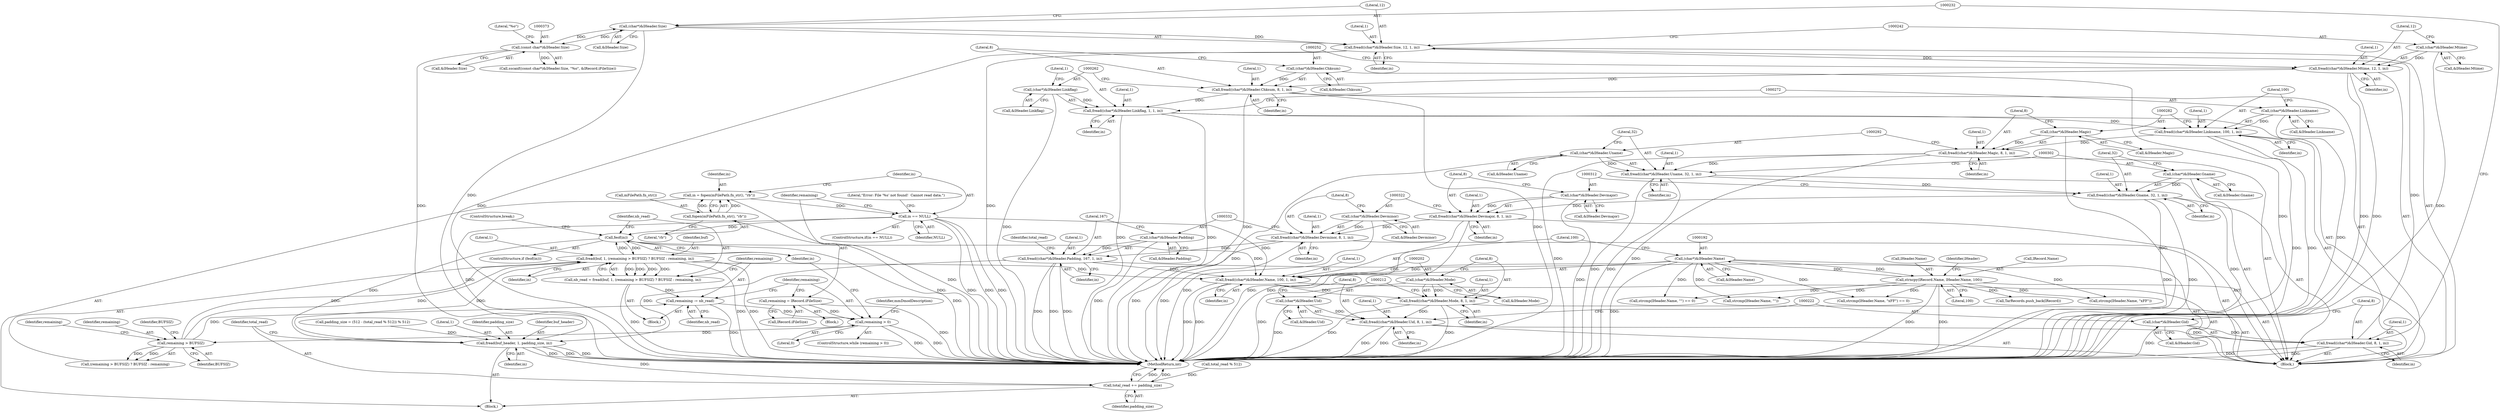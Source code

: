 digraph "0_savannah_40cc957f52e772f45125126439ba9333cf2d2998_0@API" {
"1000230" [label="(Call,fread((char*)&lHeader.Size, 12, 1, in))"];
"1000231" [label="(Call,(char*)&lHeader.Size)"];
"1000372" [label="(Call,(const char*)&lHeader.Size)"];
"1000220" [label="(Call,fread((char*)&lHeader.Gid, 8, 1, in))"];
"1000221" [label="(Call,(char*)&lHeader.Gid)"];
"1000210" [label="(Call,fread((char*)&lHeader.Uid, 8, 1, in))"];
"1000211" [label="(Call,(char*)&lHeader.Uid)"];
"1000200" [label="(Call,fread((char*)&lHeader.Mode, 8, 1, in))"];
"1000201" [label="(Call,(char*)&lHeader.Mode)"];
"1000190" [label="(Call,fread((char*)&lHeader.Name, 100, 1, in))"];
"1000191" [label="(Call,(char*)&lHeader.Name)"];
"1000354" [label="(Call,strncpy(lRecord.Name, lHeader.Name, 100))"];
"1000330" [label="(Call,fread((char*)&lHeader.Padding, 167, 1, in))"];
"1000331" [label="(Call,(char*)&lHeader.Padding)"];
"1000320" [label="(Call,fread((char*)&lHeader.Devminor, 8, 1, in))"];
"1000321" [label="(Call,(char*)&lHeader.Devminor)"];
"1000310" [label="(Call,fread((char*)&lHeader.Devmajor, 8, 1, in))"];
"1000311" [label="(Call,(char*)&lHeader.Devmajor)"];
"1000300" [label="(Call,fread((char*)&lHeader.Gname, 32, 1, in))"];
"1000301" [label="(Call,(char*)&lHeader.Gname)"];
"1000290" [label="(Call,fread((char*)&lHeader.Uname, 32, 1, in))"];
"1000291" [label="(Call,(char*)&lHeader.Uname)"];
"1000280" [label="(Call,fread((char*)&lHeader.Magic, 8, 1, in))"];
"1000281" [label="(Call,(char*)&lHeader.Magic)"];
"1000270" [label="(Call,fread((char*)&lHeader.Linkname, 100, 1, in))"];
"1000271" [label="(Call,(char*)&lHeader.Linkname)"];
"1000260" [label="(Call,fread((char*)&lHeader.Linkflag, 1, 1, in))"];
"1000261" [label="(Call,(char*)&lHeader.Linkflag)"];
"1000250" [label="(Call,fread((char*)&lHeader.Chksum, 8, 1, in))"];
"1000251" [label="(Call,(char*)&lHeader.Chksum)"];
"1000240" [label="(Call,fread((char*)&lHeader.Mtime, 12, 1, in))"];
"1000241" [label="(Call,(char*)&lHeader.Mtime)"];
"1000230" [label="(Call,fread((char*)&lHeader.Size, 12, 1, in))"];
"1000118" [label="(Call,in == NULL)"];
"1000112" [label="(Call,in = fopen(mFilePath.fn_str(), \"rb\"))"];
"1000114" [label="(Call,fopen(mFilePath.fn_str(), \"rb\"))"];
"1000149" [label="(Call,fread(buf, 1, (remaining > BUFSIZ) ? BUFSIZ : remaining, in))"];
"1000153" [label="(Call,remaining > BUFSIZ)"];
"1000138" [label="(Call,remaining > 0)"];
"1000159" [label="(Call,remaining -= nb_read)"];
"1000147" [label="(Call,nb_read = fread(buf, 1, (remaining > BUFSIZ) ? BUFSIZ : remaining, in))"];
"1000131" [label="(Call,remaining = lRecord.iFileSize)"];
"1000143" [label="(Call,feof(in))"];
"1000435" [label="(Call,fread(buf_header, 1, padding_size, in))"];
"1000440" [label="(Call,total_read += padding_size)"];
"1000431" [label="(Call,total_read % 512)"];
"1000443" [label="(MethodReturn,int)"];
"1000438" [label="(Identifier,padding_size)"];
"1000435" [label="(Call,fread(buf_header, 1, padding_size, in))"];
"1000281" [label="(Call,(char*)&lHeader.Magic)"];
"1000113" [label="(Identifier,in)"];
"1000270" [label="(Call,fread((char*)&lHeader.Linkname, 100, 1, in))"];
"1000132" [label="(Identifier,remaining)"];
"1000103" [label="(Block,)"];
"1000268" [label="(Literal,1)"];
"1000251" [label="(Call,(char*)&lHeader.Chksum)"];
"1000248" [label="(Literal,1)"];
"1000219" [label="(Identifier,in)"];
"1000271" [label="(Call,(char*)&lHeader.Linkname)"];
"1000116" [label="(Literal,\"rb\")"];
"1000378" [label="(Literal,\"%o\")"];
"1000198" [label="(Literal,1)"];
"1000131" [label="(Call,remaining = lRecord.iFileSize)"];
"1000137" [label="(ControlStructure,while (remaining > 0))"];
"1000423" [label="(Call,TarRecords.push_back(lRecord))"];
"1000263" [label="(Call,&lHeader.Linkflag)"];
"1000260" [label="(Call,fread((char*)&lHeader.Linkflag, 1, 1, in))"];
"1000150" [label="(Identifier,buf)"];
"1000280" [label="(Call,fread((char*)&lHeader.Magic, 8, 1, in))"];
"1000436" [label="(Identifier,buf_header)"];
"1000253" [label="(Call,&lHeader.Chksum)"];
"1000355" [label="(Call,lRecord.Name)"];
"1000311" [label="(Call,(char*)&lHeader.Devmajor)"];
"1000321" [label="(Call,(char*)&lHeader.Devminor)"];
"1000154" [label="(Identifier,remaining)"];
"1000320" [label="(Call,fread((char*)&lHeader.Devminor, 8, 1, in))"];
"1000152" [label="(Call,(remaining > BUFSIZ) ? BUFSIZ : remaining)"];
"1000361" [label="(Literal,100)"];
"1000243" [label="(Call,&lHeader.Mtime)"];
"1000240" [label="(Call,fread((char*)&lHeader.Mtime, 12, 1, in))"];
"1000309" [label="(Identifier,in)"];
"1000331" [label="(Call,(char*)&lHeader.Padding)"];
"1000207" [label="(Literal,8)"];
"1000279" [label="(Identifier,in)"];
"1000247" [label="(Literal,12)"];
"1000289" [label="(Identifier,in)"];
"1000193" [label="(Call,&lHeader.Name)"];
"1000151" [label="(Literal,1)"];
"1000313" [label="(Call,&lHeader.Devmajor)"];
"1000147" [label="(Call,nb_read = fread(buf, 1, (remaining > BUFSIZ) ? BUFSIZ : remaining, in))"];
"1000148" [label="(Identifier,nb_read)"];
"1000439" [label="(Identifier,in)"];
"1000442" [label="(Identifier,padding_size)"];
"1000372" [label="(Call,(const char*)&lHeader.Size)"];
"1000239" [label="(Identifier,in)"];
"1000319" [label="(Identifier,in)"];
"1000145" [label="(ControlStructure,break;)"];
"1000177" [label="(Block,)"];
"1000115" [label="(Call,mFilePath.fn_str())"];
"1000220" [label="(Call,fread((char*)&lHeader.Gid, 8, 1, in))"];
"1000161" [label="(Identifier,nb_read)"];
"1000156" [label="(Identifier,BUFSIZ)"];
"1000269" [label="(Identifier,in)"];
"1000227" [label="(Literal,8)"];
"1000273" [label="(Call,&lHeader.Linkname)"];
"1000133" [label="(Call,lRecord.iFileSize)"];
"1000149" [label="(Call,fread(buf, 1, (remaining > BUFSIZ) ? BUFSIZ : remaining, in))"];
"1000139" [label="(Identifier,remaining)"];
"1000267" [label="(Literal,1)"];
"1000338" [label="(Literal,1)"];
"1000374" [label="(Call,&lHeader.Size)"];
"1000155" [label="(Identifier,BUFSIZ)"];
"1000441" [label="(Identifier,total_read)"];
"1000203" [label="(Call,&lHeader.Mode)"];
"1000250" [label="(Call,fread((char*)&lHeader.Chksum, 8, 1, in))"];
"1000297" [label="(Literal,32)"];
"1000328" [label="(Literal,1)"];
"1000191" [label="(Call,(char*)&lHeader.Name)"];
"1000327" [label="(Literal,8)"];
"1000333" [label="(Call,&lHeader.Padding)"];
"1000278" [label="(Literal,1)"];
"1000440" [label="(Call,total_read += padding_size)"];
"1000318" [label="(Literal,1)"];
"1000153" [label="(Call,remaining > BUFSIZ)"];
"1000228" [label="(Literal,1)"];
"1000230" [label="(Call,fread((char*)&lHeader.Size, 12, 1, in))"];
"1000277" [label="(Literal,100)"];
"1000124" [label="(Literal,\"Error: File '%s' not found!  Cannot read data.\")"];
"1000233" [label="(Call,&lHeader.Size)"];
"1000158" [label="(Identifier,in)"];
"1000363" [label="(Call,strcmp(lHeader.Name, \"\xFF\") == 0)"];
"1000112" [label="(Call,in = fopen(mFilePath.fn_str(), \"rb\"))"];
"1000218" [label="(Literal,1)"];
"1000358" [label="(Call,lHeader.Name)"];
"1000221" [label="(Call,(char*)&lHeader.Gid)"];
"1000140" [label="(Literal,0)"];
"1000164" [label="(Identifier,mmDmodDescription)"];
"1000371" [label="(Call,sscanf((const char*)&lHeader.Size, \"%o\", &lRecord.iFileSize))"];
"1000129" [label="(Block,)"];
"1000308" [label="(Literal,1)"];
"1000238" [label="(Literal,1)"];
"1000118" [label="(Call,in == NULL)"];
"1000200" [label="(Call,fread((char*)&lHeader.Mode, 8, 1, in))"];
"1000209" [label="(Identifier,in)"];
"1000261" [label="(Call,(char*)&lHeader.Linkflag)"];
"1000197" [label="(Literal,100)"];
"1000307" [label="(Literal,32)"];
"1000249" [label="(Identifier,in)"];
"1000119" [label="(Identifier,in)"];
"1000144" [label="(Identifier,in)"];
"1000120" [label="(Identifier,NULL)"];
"1000117" [label="(ControlStructure,if(in == NULL))"];
"1000229" [label="(Identifier,in)"];
"1000426" [label="(Call,padding_size = (512 - (total_read % 512)) % 512)"];
"1000341" [label="(Identifier,total_read)"];
"1000143" [label="(Call,feof(in))"];
"1000300" [label="(Call,fread((char*)&lHeader.Gname, 32, 1, in))"];
"1000339" [label="(Identifier,in)"];
"1000389" [label="(Call,strcmp(lHeader.Name, \"\") == 0)"];
"1000293" [label="(Call,&lHeader.Uname)"];
"1000190" [label="(Call,fread((char*)&lHeader.Name, 100, 1, in))"];
"1000258" [label="(Literal,1)"];
"1000283" [label="(Call,&lHeader.Magic)"];
"1000160" [label="(Identifier,remaining)"];
"1000138" [label="(Call,remaining > 0)"];
"1000301" [label="(Call,(char*)&lHeader.Gname)"];
"1000241" [label="(Call,(char*)&lHeader.Mtime)"];
"1000223" [label="(Call,&lHeader.Gid)"];
"1000208" [label="(Literal,1)"];
"1000330" [label="(Call,fread((char*)&lHeader.Padding, 167, 1, in))"];
"1000354" [label="(Call,strncpy(lRecord.Name, lHeader.Name, 100))"];
"1000157" [label="(Identifier,remaining)"];
"1000211" [label="(Call,(char*)&lHeader.Uid)"];
"1000288" [label="(Literal,1)"];
"1000329" [label="(Identifier,in)"];
"1000317" [label="(Literal,8)"];
"1000290" [label="(Call,fread((char*)&lHeader.Uname, 32, 1, in))"];
"1000114" [label="(Call,fopen(mFilePath.fn_str(), \"rb\"))"];
"1000231" [label="(Call,(char*)&lHeader.Size)"];
"1000201" [label="(Call,(char*)&lHeader.Mode)"];
"1000291" [label="(Call,(char*)&lHeader.Uname)"];
"1000299" [label="(Identifier,in)"];
"1000310" [label="(Call,fread((char*)&lHeader.Devmajor, 8, 1, in))"];
"1000298" [label="(Literal,1)"];
"1000303" [label="(Call,&lHeader.Gname)"];
"1000259" [label="(Identifier,in)"];
"1000437" [label="(Literal,1)"];
"1000199" [label="(Identifier,in)"];
"1000323" [label="(Call,&lHeader.Devminor)"];
"1000390" [label="(Call,strcmp(lHeader.Name, \"\"))"];
"1000337" [label="(Literal,167)"];
"1000210" [label="(Call,fread((char*)&lHeader.Uid, 8, 1, in))"];
"1000237" [label="(Literal,12)"];
"1000159" [label="(Call,remaining -= nb_read)"];
"1000142" [label="(ControlStructure,if (feof(in)))"];
"1000217" [label="(Literal,8)"];
"1000213" [label="(Call,&lHeader.Uid)"];
"1000141" [label="(Block,)"];
"1000366" [label="(Identifier,lHeader)"];
"1000257" [label="(Literal,8)"];
"1000287" [label="(Literal,8)"];
"1000364" [label="(Call,strcmp(lHeader.Name, \"\xFF\"))"];
"1000230" -> "1000177"  [label="AST: "];
"1000230" -> "1000239"  [label="CFG: "];
"1000231" -> "1000230"  [label="AST: "];
"1000237" -> "1000230"  [label="AST: "];
"1000238" -> "1000230"  [label="AST: "];
"1000239" -> "1000230"  [label="AST: "];
"1000242" -> "1000230"  [label="CFG: "];
"1000230" -> "1000443"  [label="DDG: "];
"1000230" -> "1000443"  [label="DDG: "];
"1000231" -> "1000230"  [label="DDG: "];
"1000220" -> "1000230"  [label="DDG: "];
"1000230" -> "1000240"  [label="DDG: "];
"1000231" -> "1000233"  [label="CFG: "];
"1000232" -> "1000231"  [label="AST: "];
"1000233" -> "1000231"  [label="AST: "];
"1000237" -> "1000231"  [label="CFG: "];
"1000231" -> "1000443"  [label="DDG: "];
"1000372" -> "1000231"  [label="DDG: "];
"1000231" -> "1000372"  [label="DDG: "];
"1000372" -> "1000371"  [label="AST: "];
"1000372" -> "1000374"  [label="CFG: "];
"1000373" -> "1000372"  [label="AST: "];
"1000374" -> "1000372"  [label="AST: "];
"1000378" -> "1000372"  [label="CFG: "];
"1000372" -> "1000443"  [label="DDG: "];
"1000372" -> "1000371"  [label="DDG: "];
"1000220" -> "1000177"  [label="AST: "];
"1000220" -> "1000229"  [label="CFG: "];
"1000221" -> "1000220"  [label="AST: "];
"1000227" -> "1000220"  [label="AST: "];
"1000228" -> "1000220"  [label="AST: "];
"1000229" -> "1000220"  [label="AST: "];
"1000232" -> "1000220"  [label="CFG: "];
"1000220" -> "1000443"  [label="DDG: "];
"1000220" -> "1000443"  [label="DDG: "];
"1000221" -> "1000220"  [label="DDG: "];
"1000210" -> "1000220"  [label="DDG: "];
"1000221" -> "1000223"  [label="CFG: "];
"1000222" -> "1000221"  [label="AST: "];
"1000223" -> "1000221"  [label="AST: "];
"1000227" -> "1000221"  [label="CFG: "];
"1000221" -> "1000443"  [label="DDG: "];
"1000210" -> "1000177"  [label="AST: "];
"1000210" -> "1000219"  [label="CFG: "];
"1000211" -> "1000210"  [label="AST: "];
"1000217" -> "1000210"  [label="AST: "];
"1000218" -> "1000210"  [label="AST: "];
"1000219" -> "1000210"  [label="AST: "];
"1000222" -> "1000210"  [label="CFG: "];
"1000210" -> "1000443"  [label="DDG: "];
"1000210" -> "1000443"  [label="DDG: "];
"1000211" -> "1000210"  [label="DDG: "];
"1000200" -> "1000210"  [label="DDG: "];
"1000211" -> "1000213"  [label="CFG: "];
"1000212" -> "1000211"  [label="AST: "];
"1000213" -> "1000211"  [label="AST: "];
"1000217" -> "1000211"  [label="CFG: "];
"1000211" -> "1000443"  [label="DDG: "];
"1000200" -> "1000177"  [label="AST: "];
"1000200" -> "1000209"  [label="CFG: "];
"1000201" -> "1000200"  [label="AST: "];
"1000207" -> "1000200"  [label="AST: "];
"1000208" -> "1000200"  [label="AST: "];
"1000209" -> "1000200"  [label="AST: "];
"1000212" -> "1000200"  [label="CFG: "];
"1000200" -> "1000443"  [label="DDG: "];
"1000200" -> "1000443"  [label="DDG: "];
"1000201" -> "1000200"  [label="DDG: "];
"1000190" -> "1000200"  [label="DDG: "];
"1000201" -> "1000203"  [label="CFG: "];
"1000202" -> "1000201"  [label="AST: "];
"1000203" -> "1000201"  [label="AST: "];
"1000207" -> "1000201"  [label="CFG: "];
"1000201" -> "1000443"  [label="DDG: "];
"1000190" -> "1000177"  [label="AST: "];
"1000190" -> "1000199"  [label="CFG: "];
"1000191" -> "1000190"  [label="AST: "];
"1000197" -> "1000190"  [label="AST: "];
"1000198" -> "1000190"  [label="AST: "];
"1000199" -> "1000190"  [label="AST: "];
"1000202" -> "1000190"  [label="CFG: "];
"1000190" -> "1000443"  [label="DDG: "];
"1000190" -> "1000443"  [label="DDG: "];
"1000191" -> "1000190"  [label="DDG: "];
"1000330" -> "1000190"  [label="DDG: "];
"1000118" -> "1000190"  [label="DDG: "];
"1000149" -> "1000190"  [label="DDG: "];
"1000143" -> "1000190"  [label="DDG: "];
"1000191" -> "1000193"  [label="CFG: "];
"1000192" -> "1000191"  [label="AST: "];
"1000193" -> "1000191"  [label="AST: "];
"1000197" -> "1000191"  [label="CFG: "];
"1000191" -> "1000443"  [label="DDG: "];
"1000354" -> "1000191"  [label="DDG: "];
"1000191" -> "1000354"  [label="DDG: "];
"1000191" -> "1000363"  [label="DDG: "];
"1000191" -> "1000364"  [label="DDG: "];
"1000191" -> "1000389"  [label="DDG: "];
"1000191" -> "1000390"  [label="DDG: "];
"1000354" -> "1000177"  [label="AST: "];
"1000354" -> "1000361"  [label="CFG: "];
"1000355" -> "1000354"  [label="AST: "];
"1000358" -> "1000354"  [label="AST: "];
"1000361" -> "1000354"  [label="AST: "];
"1000366" -> "1000354"  [label="CFG: "];
"1000354" -> "1000443"  [label="DDG: "];
"1000354" -> "1000443"  [label="DDG: "];
"1000354" -> "1000363"  [label="DDG: "];
"1000354" -> "1000364"  [label="DDG: "];
"1000354" -> "1000389"  [label="DDG: "];
"1000354" -> "1000390"  [label="DDG: "];
"1000354" -> "1000423"  [label="DDG: "];
"1000330" -> "1000177"  [label="AST: "];
"1000330" -> "1000339"  [label="CFG: "];
"1000331" -> "1000330"  [label="AST: "];
"1000337" -> "1000330"  [label="AST: "];
"1000338" -> "1000330"  [label="AST: "];
"1000339" -> "1000330"  [label="AST: "];
"1000341" -> "1000330"  [label="CFG: "];
"1000330" -> "1000443"  [label="DDG: "];
"1000330" -> "1000443"  [label="DDG: "];
"1000330" -> "1000443"  [label="DDG: "];
"1000331" -> "1000330"  [label="DDG: "];
"1000320" -> "1000330"  [label="DDG: "];
"1000330" -> "1000435"  [label="DDG: "];
"1000331" -> "1000333"  [label="CFG: "];
"1000332" -> "1000331"  [label="AST: "];
"1000333" -> "1000331"  [label="AST: "];
"1000337" -> "1000331"  [label="CFG: "];
"1000331" -> "1000443"  [label="DDG: "];
"1000320" -> "1000177"  [label="AST: "];
"1000320" -> "1000329"  [label="CFG: "];
"1000321" -> "1000320"  [label="AST: "];
"1000327" -> "1000320"  [label="AST: "];
"1000328" -> "1000320"  [label="AST: "];
"1000329" -> "1000320"  [label="AST: "];
"1000332" -> "1000320"  [label="CFG: "];
"1000320" -> "1000443"  [label="DDG: "];
"1000320" -> "1000443"  [label="DDG: "];
"1000321" -> "1000320"  [label="DDG: "];
"1000310" -> "1000320"  [label="DDG: "];
"1000321" -> "1000323"  [label="CFG: "];
"1000322" -> "1000321"  [label="AST: "];
"1000323" -> "1000321"  [label="AST: "];
"1000327" -> "1000321"  [label="CFG: "];
"1000321" -> "1000443"  [label="DDG: "];
"1000310" -> "1000177"  [label="AST: "];
"1000310" -> "1000319"  [label="CFG: "];
"1000311" -> "1000310"  [label="AST: "];
"1000317" -> "1000310"  [label="AST: "];
"1000318" -> "1000310"  [label="AST: "];
"1000319" -> "1000310"  [label="AST: "];
"1000322" -> "1000310"  [label="CFG: "];
"1000310" -> "1000443"  [label="DDG: "];
"1000310" -> "1000443"  [label="DDG: "];
"1000311" -> "1000310"  [label="DDG: "];
"1000300" -> "1000310"  [label="DDG: "];
"1000311" -> "1000313"  [label="CFG: "];
"1000312" -> "1000311"  [label="AST: "];
"1000313" -> "1000311"  [label="AST: "];
"1000317" -> "1000311"  [label="CFG: "];
"1000311" -> "1000443"  [label="DDG: "];
"1000300" -> "1000177"  [label="AST: "];
"1000300" -> "1000309"  [label="CFG: "];
"1000301" -> "1000300"  [label="AST: "];
"1000307" -> "1000300"  [label="AST: "];
"1000308" -> "1000300"  [label="AST: "];
"1000309" -> "1000300"  [label="AST: "];
"1000312" -> "1000300"  [label="CFG: "];
"1000300" -> "1000443"  [label="DDG: "];
"1000300" -> "1000443"  [label="DDG: "];
"1000301" -> "1000300"  [label="DDG: "];
"1000290" -> "1000300"  [label="DDG: "];
"1000301" -> "1000303"  [label="CFG: "];
"1000302" -> "1000301"  [label="AST: "];
"1000303" -> "1000301"  [label="AST: "];
"1000307" -> "1000301"  [label="CFG: "];
"1000301" -> "1000443"  [label="DDG: "];
"1000290" -> "1000177"  [label="AST: "];
"1000290" -> "1000299"  [label="CFG: "];
"1000291" -> "1000290"  [label="AST: "];
"1000297" -> "1000290"  [label="AST: "];
"1000298" -> "1000290"  [label="AST: "];
"1000299" -> "1000290"  [label="AST: "];
"1000302" -> "1000290"  [label="CFG: "];
"1000290" -> "1000443"  [label="DDG: "];
"1000290" -> "1000443"  [label="DDG: "];
"1000291" -> "1000290"  [label="DDG: "];
"1000280" -> "1000290"  [label="DDG: "];
"1000291" -> "1000293"  [label="CFG: "];
"1000292" -> "1000291"  [label="AST: "];
"1000293" -> "1000291"  [label="AST: "];
"1000297" -> "1000291"  [label="CFG: "];
"1000291" -> "1000443"  [label="DDG: "];
"1000280" -> "1000177"  [label="AST: "];
"1000280" -> "1000289"  [label="CFG: "];
"1000281" -> "1000280"  [label="AST: "];
"1000287" -> "1000280"  [label="AST: "];
"1000288" -> "1000280"  [label="AST: "];
"1000289" -> "1000280"  [label="AST: "];
"1000292" -> "1000280"  [label="CFG: "];
"1000280" -> "1000443"  [label="DDG: "];
"1000280" -> "1000443"  [label="DDG: "];
"1000281" -> "1000280"  [label="DDG: "];
"1000270" -> "1000280"  [label="DDG: "];
"1000281" -> "1000283"  [label="CFG: "];
"1000282" -> "1000281"  [label="AST: "];
"1000283" -> "1000281"  [label="AST: "];
"1000287" -> "1000281"  [label="CFG: "];
"1000281" -> "1000443"  [label="DDG: "];
"1000270" -> "1000177"  [label="AST: "];
"1000270" -> "1000279"  [label="CFG: "];
"1000271" -> "1000270"  [label="AST: "];
"1000277" -> "1000270"  [label="AST: "];
"1000278" -> "1000270"  [label="AST: "];
"1000279" -> "1000270"  [label="AST: "];
"1000282" -> "1000270"  [label="CFG: "];
"1000270" -> "1000443"  [label="DDG: "];
"1000270" -> "1000443"  [label="DDG: "];
"1000271" -> "1000270"  [label="DDG: "];
"1000260" -> "1000270"  [label="DDG: "];
"1000271" -> "1000273"  [label="CFG: "];
"1000272" -> "1000271"  [label="AST: "];
"1000273" -> "1000271"  [label="AST: "];
"1000277" -> "1000271"  [label="CFG: "];
"1000271" -> "1000443"  [label="DDG: "];
"1000260" -> "1000177"  [label="AST: "];
"1000260" -> "1000269"  [label="CFG: "];
"1000261" -> "1000260"  [label="AST: "];
"1000267" -> "1000260"  [label="AST: "];
"1000268" -> "1000260"  [label="AST: "];
"1000269" -> "1000260"  [label="AST: "];
"1000272" -> "1000260"  [label="CFG: "];
"1000260" -> "1000443"  [label="DDG: "];
"1000260" -> "1000443"  [label="DDG: "];
"1000261" -> "1000260"  [label="DDG: "];
"1000250" -> "1000260"  [label="DDG: "];
"1000261" -> "1000263"  [label="CFG: "];
"1000262" -> "1000261"  [label="AST: "];
"1000263" -> "1000261"  [label="AST: "];
"1000267" -> "1000261"  [label="CFG: "];
"1000261" -> "1000443"  [label="DDG: "];
"1000250" -> "1000177"  [label="AST: "];
"1000250" -> "1000259"  [label="CFG: "];
"1000251" -> "1000250"  [label="AST: "];
"1000257" -> "1000250"  [label="AST: "];
"1000258" -> "1000250"  [label="AST: "];
"1000259" -> "1000250"  [label="AST: "];
"1000262" -> "1000250"  [label="CFG: "];
"1000250" -> "1000443"  [label="DDG: "];
"1000250" -> "1000443"  [label="DDG: "];
"1000251" -> "1000250"  [label="DDG: "];
"1000240" -> "1000250"  [label="DDG: "];
"1000251" -> "1000253"  [label="CFG: "];
"1000252" -> "1000251"  [label="AST: "];
"1000253" -> "1000251"  [label="AST: "];
"1000257" -> "1000251"  [label="CFG: "];
"1000251" -> "1000443"  [label="DDG: "];
"1000240" -> "1000177"  [label="AST: "];
"1000240" -> "1000249"  [label="CFG: "];
"1000241" -> "1000240"  [label="AST: "];
"1000247" -> "1000240"  [label="AST: "];
"1000248" -> "1000240"  [label="AST: "];
"1000249" -> "1000240"  [label="AST: "];
"1000252" -> "1000240"  [label="CFG: "];
"1000240" -> "1000443"  [label="DDG: "];
"1000240" -> "1000443"  [label="DDG: "];
"1000241" -> "1000240"  [label="DDG: "];
"1000241" -> "1000243"  [label="CFG: "];
"1000242" -> "1000241"  [label="AST: "];
"1000243" -> "1000241"  [label="AST: "];
"1000247" -> "1000241"  [label="CFG: "];
"1000241" -> "1000443"  [label="DDG: "];
"1000118" -> "1000117"  [label="AST: "];
"1000118" -> "1000120"  [label="CFG: "];
"1000119" -> "1000118"  [label="AST: "];
"1000120" -> "1000118"  [label="AST: "];
"1000124" -> "1000118"  [label="CFG: "];
"1000132" -> "1000118"  [label="CFG: "];
"1000118" -> "1000443"  [label="DDG: "];
"1000118" -> "1000443"  [label="DDG: "];
"1000118" -> "1000443"  [label="DDG: "];
"1000112" -> "1000118"  [label="DDG: "];
"1000118" -> "1000143"  [label="DDG: "];
"1000118" -> "1000435"  [label="DDG: "];
"1000112" -> "1000103"  [label="AST: "];
"1000112" -> "1000114"  [label="CFG: "];
"1000113" -> "1000112"  [label="AST: "];
"1000114" -> "1000112"  [label="AST: "];
"1000119" -> "1000112"  [label="CFG: "];
"1000112" -> "1000443"  [label="DDG: "];
"1000114" -> "1000112"  [label="DDG: "];
"1000114" -> "1000112"  [label="DDG: "];
"1000114" -> "1000116"  [label="CFG: "];
"1000115" -> "1000114"  [label="AST: "];
"1000116" -> "1000114"  [label="AST: "];
"1000114" -> "1000443"  [label="DDG: "];
"1000149" -> "1000147"  [label="AST: "];
"1000149" -> "1000158"  [label="CFG: "];
"1000150" -> "1000149"  [label="AST: "];
"1000151" -> "1000149"  [label="AST: "];
"1000152" -> "1000149"  [label="AST: "];
"1000158" -> "1000149"  [label="AST: "];
"1000147" -> "1000149"  [label="CFG: "];
"1000149" -> "1000443"  [label="DDG: "];
"1000149" -> "1000443"  [label="DDG: "];
"1000149" -> "1000143"  [label="DDG: "];
"1000149" -> "1000147"  [label="DDG: "];
"1000149" -> "1000147"  [label="DDG: "];
"1000149" -> "1000147"  [label="DDG: "];
"1000149" -> "1000147"  [label="DDG: "];
"1000153" -> "1000149"  [label="DDG: "];
"1000153" -> "1000149"  [label="DDG: "];
"1000143" -> "1000149"  [label="DDG: "];
"1000149" -> "1000435"  [label="DDG: "];
"1000153" -> "1000152"  [label="AST: "];
"1000153" -> "1000155"  [label="CFG: "];
"1000154" -> "1000153"  [label="AST: "];
"1000155" -> "1000153"  [label="AST: "];
"1000156" -> "1000153"  [label="CFG: "];
"1000157" -> "1000153"  [label="CFG: "];
"1000138" -> "1000153"  [label="DDG: "];
"1000153" -> "1000152"  [label="DDG: "];
"1000153" -> "1000152"  [label="DDG: "];
"1000153" -> "1000159"  [label="DDG: "];
"1000138" -> "1000137"  [label="AST: "];
"1000138" -> "1000140"  [label="CFG: "];
"1000139" -> "1000138"  [label="AST: "];
"1000140" -> "1000138"  [label="AST: "];
"1000144" -> "1000138"  [label="CFG: "];
"1000164" -> "1000138"  [label="CFG: "];
"1000138" -> "1000443"  [label="DDG: "];
"1000138" -> "1000443"  [label="DDG: "];
"1000159" -> "1000138"  [label="DDG: "];
"1000131" -> "1000138"  [label="DDG: "];
"1000159" -> "1000141"  [label="AST: "];
"1000159" -> "1000161"  [label="CFG: "];
"1000160" -> "1000159"  [label="AST: "];
"1000161" -> "1000159"  [label="AST: "];
"1000139" -> "1000159"  [label="CFG: "];
"1000159" -> "1000443"  [label="DDG: "];
"1000147" -> "1000159"  [label="DDG: "];
"1000147" -> "1000141"  [label="AST: "];
"1000148" -> "1000147"  [label="AST: "];
"1000160" -> "1000147"  [label="CFG: "];
"1000147" -> "1000443"  [label="DDG: "];
"1000131" -> "1000129"  [label="AST: "];
"1000131" -> "1000133"  [label="CFG: "];
"1000132" -> "1000131"  [label="AST: "];
"1000133" -> "1000131"  [label="AST: "];
"1000139" -> "1000131"  [label="CFG: "];
"1000131" -> "1000443"  [label="DDG: "];
"1000143" -> "1000142"  [label="AST: "];
"1000143" -> "1000144"  [label="CFG: "];
"1000144" -> "1000143"  [label="AST: "];
"1000145" -> "1000143"  [label="CFG: "];
"1000148" -> "1000143"  [label="CFG: "];
"1000143" -> "1000443"  [label="DDG: "];
"1000143" -> "1000435"  [label="DDG: "];
"1000435" -> "1000103"  [label="AST: "];
"1000435" -> "1000439"  [label="CFG: "];
"1000436" -> "1000435"  [label="AST: "];
"1000437" -> "1000435"  [label="AST: "];
"1000438" -> "1000435"  [label="AST: "];
"1000439" -> "1000435"  [label="AST: "];
"1000441" -> "1000435"  [label="CFG: "];
"1000435" -> "1000443"  [label="DDG: "];
"1000435" -> "1000443"  [label="DDG: "];
"1000435" -> "1000443"  [label="DDG: "];
"1000426" -> "1000435"  [label="DDG: "];
"1000435" -> "1000440"  [label="DDG: "];
"1000440" -> "1000103"  [label="AST: "];
"1000440" -> "1000442"  [label="CFG: "];
"1000441" -> "1000440"  [label="AST: "];
"1000442" -> "1000440"  [label="AST: "];
"1000443" -> "1000440"  [label="CFG: "];
"1000440" -> "1000443"  [label="DDG: "];
"1000440" -> "1000443"  [label="DDG: "];
"1000431" -> "1000440"  [label="DDG: "];
}
